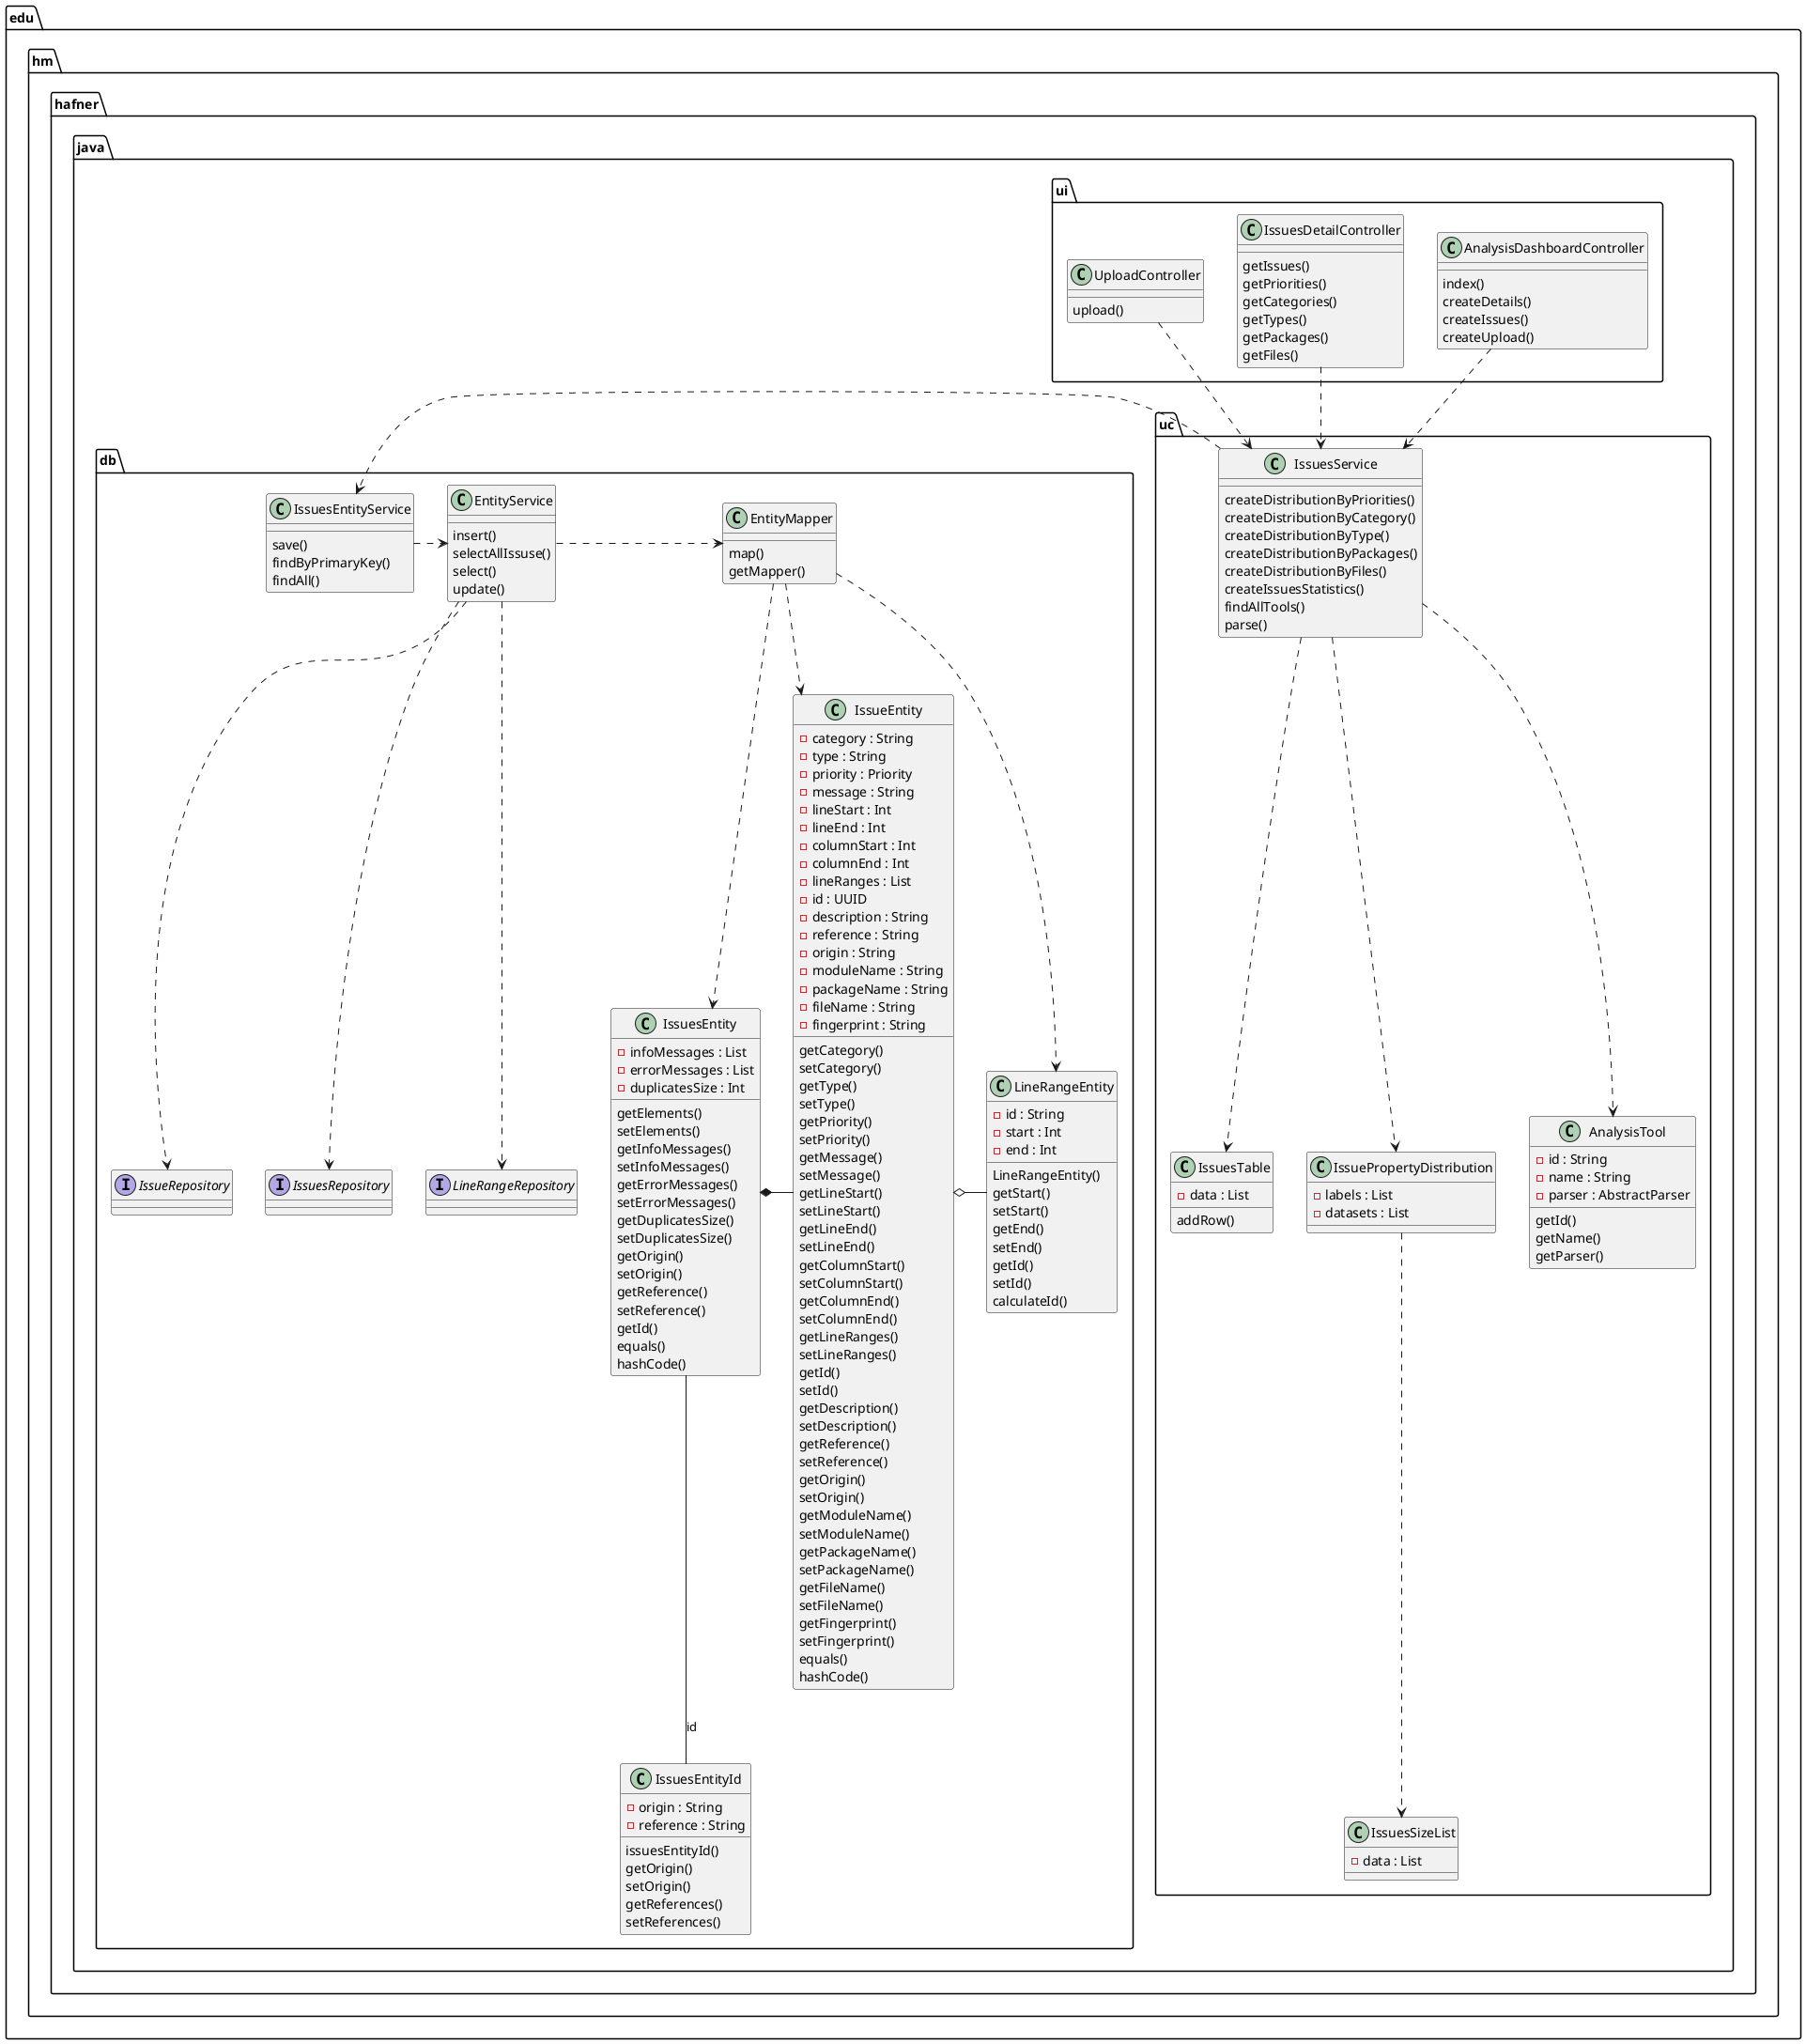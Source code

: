 @startuml
package edu.hm.hafner.java.ui {
    class UploadController {
        upload()
    }
    class IssuesDetailController {
        getIssues()
        getPriorities()
        getCategories()
        getTypes()
        getPackages()
        getFiles()
    }
    class AnalysisDashboardController {
        index()
        createDetails()
        createIssues()
        createUpload()
    }
}

package edu.hm.hafner.java.uc {
    class IssuesTable {
        -data : List
        addRow()
    }
    class IssuesSizeList {
        -data : List
    }
    class IssuesService {
        createDistributionByPriorities()
        createDistributionByCategory()
        createDistributionByType()
        createDistributionByPackages()
        createDistributionByFiles()
        createIssuesStatistics()
        findAllTools()
        parse()
    }
    class IssuePropertyDistribution {
        -labels : List
        -datasets : List
    }
    class AnalysisTool {
        -id : String
        -name : String
        -parser : AbstractParser
        getId()
        getName()
        getParser()
    }
}
package edu.hm.hafner.java.db {
    class EntityMapper {
        map()
        getMapper()
    }
    class EntityService {
        insert()
        selectAllIssuse()
        select()
        update()
    }
    class IssueEntity {
        -category : String
        -type : String
        -priority : Priority
        -message : String
        -lineStart : Int
        -lineEnd : Int
        -columnStart : Int
        -columnEnd : Int
        -lineRanges : List
        -id : UUID
        -description : String
        -reference : String
        -origin : String
        -moduleName : String
        -packageName : String
        -fileName : String
        -fingerprint : String
        getCategory()
        setCategory()
        getType()
        setType()
        getPriority()
        setPriority()
        getMessage()
        setMessage()
        getLineStart()
        setLineStart()
        getLineEnd()
        setLineEnd()
        getColumnStart()
        setColumnStart()
        getColumnEnd()
        setColumnEnd()
        getLineRanges()
        setLineRanges()
        getId()
        setId()
        getDescription()
        setDescription()
        getReference()
        setReference()
        getOrigin()
        setOrigin()
        getModuleName()
        setModuleName()
        getPackageName()
        setPackageName()
        getFileName()
        setFileName()
        getFingerprint()
        setFingerprint()
        equals()
        hashCode()
    }
    interface IssueRepository {
    }
    class IssuesEntity {
        -infoMessages : List
        -errorMessages : List
        -duplicatesSize : Int
        getElements()
        setElements()
        getInfoMessages()
        setInfoMessages()
        getErrorMessages()
        setErrorMessages()
        getDuplicatesSize()
        setDuplicatesSize()
        getOrigin()
        setOrigin()
        getReference()
        setReference()
        getId()
        equals()
        hashCode()
    }
    class IssuesEntityId {
        -origin : String
        -reference : String
        issuesEntityId()
        getOrigin()
        setOrigin()
        getReferences()
        setReferences()
    }
    class IssuesEntityService {
        save()
        findByPrimaryKey()
        findAll()
    }
    interface IssuesRepository {
    }
    class LineRangeEntity {
        -id : String
        -start : Int
        -end : Int
        LineRangeEntity()
        getStart()
        setStart()
        getEnd()
        setEnd()
        getId()
        setId()
        calculateId()
    }
    interface LineRangeRepository {
    }
}

UploadController ..> IssuesService 
IssuesDetailController ..> IssuesService 
AnalysisDashboardController ..> IssuesService 

IssuesService ..> AnalysisTool
IssuesService ..> IssuesTable
IssuesService ..> IssuePropertyDistribution
IssuesService .> IssuesEntityService 
IssuePropertyDistribution ..> IssuesSizeList
IssuesEntityService .> EntityService 
EntityMapper ..> IssueEntity
EntityMapper ..> IssuesEntity
EntityMapper ..> LineRangeEntity
EntityService ..> IssueRepository 
EntityService ..> LineRangeRepository
EntityService ..> IssuesRepository
EntityService .> EntityMapper 
IssueEntity o- LineRangeEntity
IssuesEntity *- IssueEntity
IssuesEntity -- IssuesEntityId : id
@enduml
